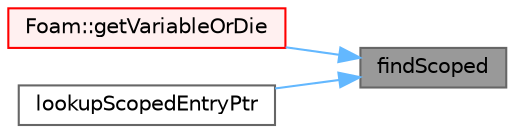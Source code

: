 digraph "findScoped"
{
 // LATEX_PDF_SIZE
  bgcolor="transparent";
  edge [fontname=Helvetica,fontsize=10,labelfontname=Helvetica,labelfontsize=10];
  node [fontname=Helvetica,fontsize=10,shape=box,height=0.2,width=0.4];
  rankdir="RL";
  Node1 [id="Node000001",label="findScoped",height=0.2,width=0.4,color="gray40", fillcolor="grey60", style="filled", fontcolor="black",tooltip=" "];
  Node1 -> Node2 [id="edge1_Node000001_Node000002",dir="back",color="steelblue1",style="solid",tooltip=" "];
  Node2 [id="Node000002",label="Foam::getVariableOrDie",height=0.2,width=0.4,color="red", fillcolor="#FFF0F0", style="filled",URL="$namespaceFoam.html#ae2c5ea8ddafe9675cea1a42a7c8ca81f",tooltip=" "];
  Node1 -> Node6 [id="edge2_Node000001_Node000006",dir="back",color="steelblue1",style="solid",tooltip=" "];
  Node6 [id="Node000006",label="lookupScopedEntryPtr",height=0.2,width=0.4,color="grey40", fillcolor="white", style="filled",URL="$classFoam_1_1dictionary.html#a3b92cf4160e001bec6055844a3dcd289",tooltip=" "];
}
